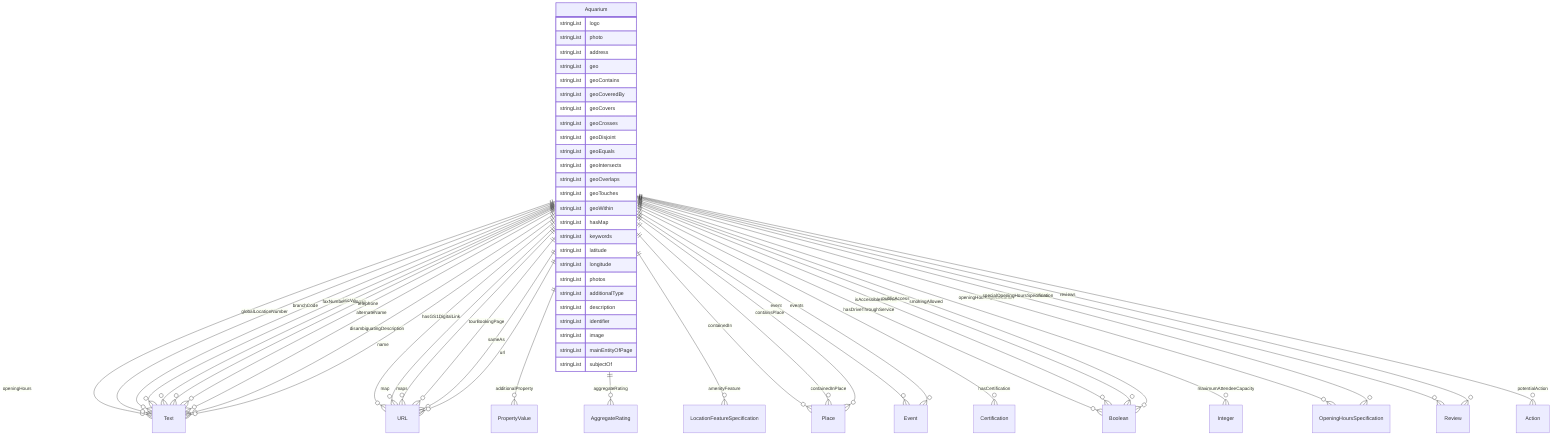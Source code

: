erDiagram
Aquarium {
    stringList logo  
    stringList photo  
    stringList address  
    stringList geo  
    stringList geoContains  
    stringList geoCoveredBy  
    stringList geoCovers  
    stringList geoCrosses  
    stringList geoDisjoint  
    stringList geoEquals  
    stringList geoIntersects  
    stringList geoOverlaps  
    stringList geoTouches  
    stringList geoWithin  
    stringList hasMap  
    stringList keywords  
    stringList latitude  
    stringList longitude  
    stringList photos  
    stringList additionalType  
    stringList description  
    stringList identifier  
    stringList image  
    stringList mainEntityOfPage  
    stringList subjectOf  
}

Aquarium ||--}o Text : "openingHours"
Aquarium ||--}o Text : "globalLocationNumber"
Aquarium ||--}o URL : "hasGS1DigitalLink"
Aquarium ||--}o PropertyValue : "additionalProperty"
Aquarium ||--}o AggregateRating : "aggregateRating"
Aquarium ||--}o LocationFeatureSpecification : "amenityFeature"
Aquarium ||--}o Text : "branchCode"
Aquarium ||--}o Place : "containedIn"
Aquarium ||--}o Place : "containedInPlace"
Aquarium ||--}o Place : "containsPlace"
Aquarium ||--}o Event : "event"
Aquarium ||--}o Event : "events"
Aquarium ||--}o Text : "faxNumber"
Aquarium ||--}o Certification : "hasCertification"
Aquarium ||--}o Boolean : "hasDriveThroughService"
Aquarium ||--}o Boolean : "isAccessibleForFree"
Aquarium ||--}o Text : "isicV4"
Aquarium ||--}o URL : "map"
Aquarium ||--}o URL : "maps"
Aquarium ||--}o Integer : "maximumAttendeeCapacity"
Aquarium ||--}o OpeningHoursSpecification : "openingHoursSpecification"
Aquarium ||--}o Boolean : "publicAccess"
Aquarium ||--}o Review : "review"
Aquarium ||--}o Review : "reviews"
Aquarium ||--}o Text : "slogan"
Aquarium ||--}o Boolean : "smokingAllowed"
Aquarium ||--}o OpeningHoursSpecification : "specialOpeningHoursSpecification"
Aquarium ||--}o Text : "telephone"
Aquarium ||--}o URL : "tourBookingPage"
Aquarium ||--}o Text : "alternateName"
Aquarium ||--}o Text : "disambiguatingDescription"
Aquarium ||--}o Text : "name"
Aquarium ||--}o URL : "sameAs"
Aquarium ||--}o Action : "potentialAction"
Aquarium ||--}o URL : "url"